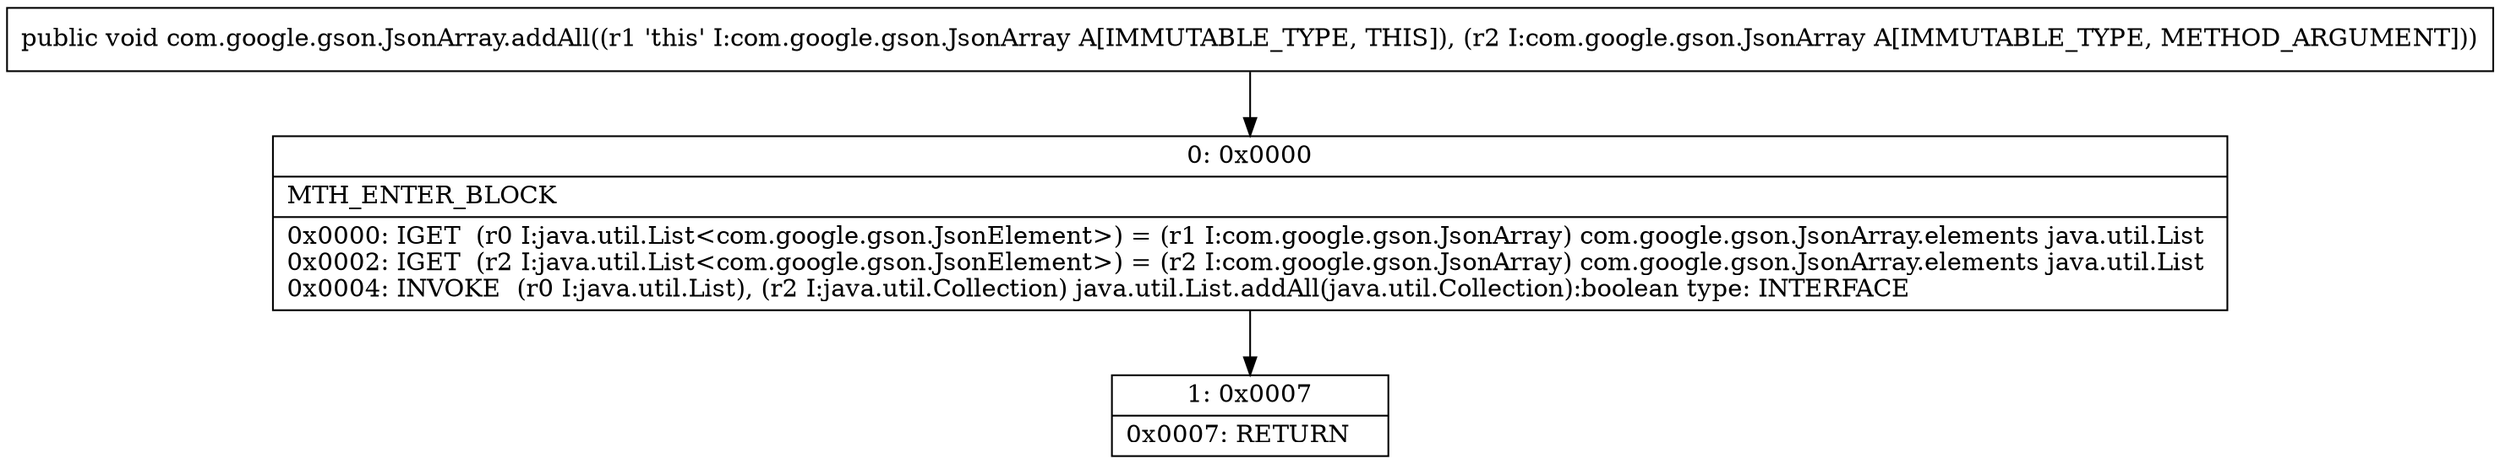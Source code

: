 digraph "CFG forcom.google.gson.JsonArray.addAll(Lcom\/google\/gson\/JsonArray;)V" {
Node_0 [shape=record,label="{0\:\ 0x0000|MTH_ENTER_BLOCK\l|0x0000: IGET  (r0 I:java.util.List\<com.google.gson.JsonElement\>) = (r1 I:com.google.gson.JsonArray) com.google.gson.JsonArray.elements java.util.List \l0x0002: IGET  (r2 I:java.util.List\<com.google.gson.JsonElement\>) = (r2 I:com.google.gson.JsonArray) com.google.gson.JsonArray.elements java.util.List \l0x0004: INVOKE  (r0 I:java.util.List), (r2 I:java.util.Collection) java.util.List.addAll(java.util.Collection):boolean type: INTERFACE \l}"];
Node_1 [shape=record,label="{1\:\ 0x0007|0x0007: RETURN   \l}"];
MethodNode[shape=record,label="{public void com.google.gson.JsonArray.addAll((r1 'this' I:com.google.gson.JsonArray A[IMMUTABLE_TYPE, THIS]), (r2 I:com.google.gson.JsonArray A[IMMUTABLE_TYPE, METHOD_ARGUMENT])) }"];
MethodNode -> Node_0;
Node_0 -> Node_1;
}

